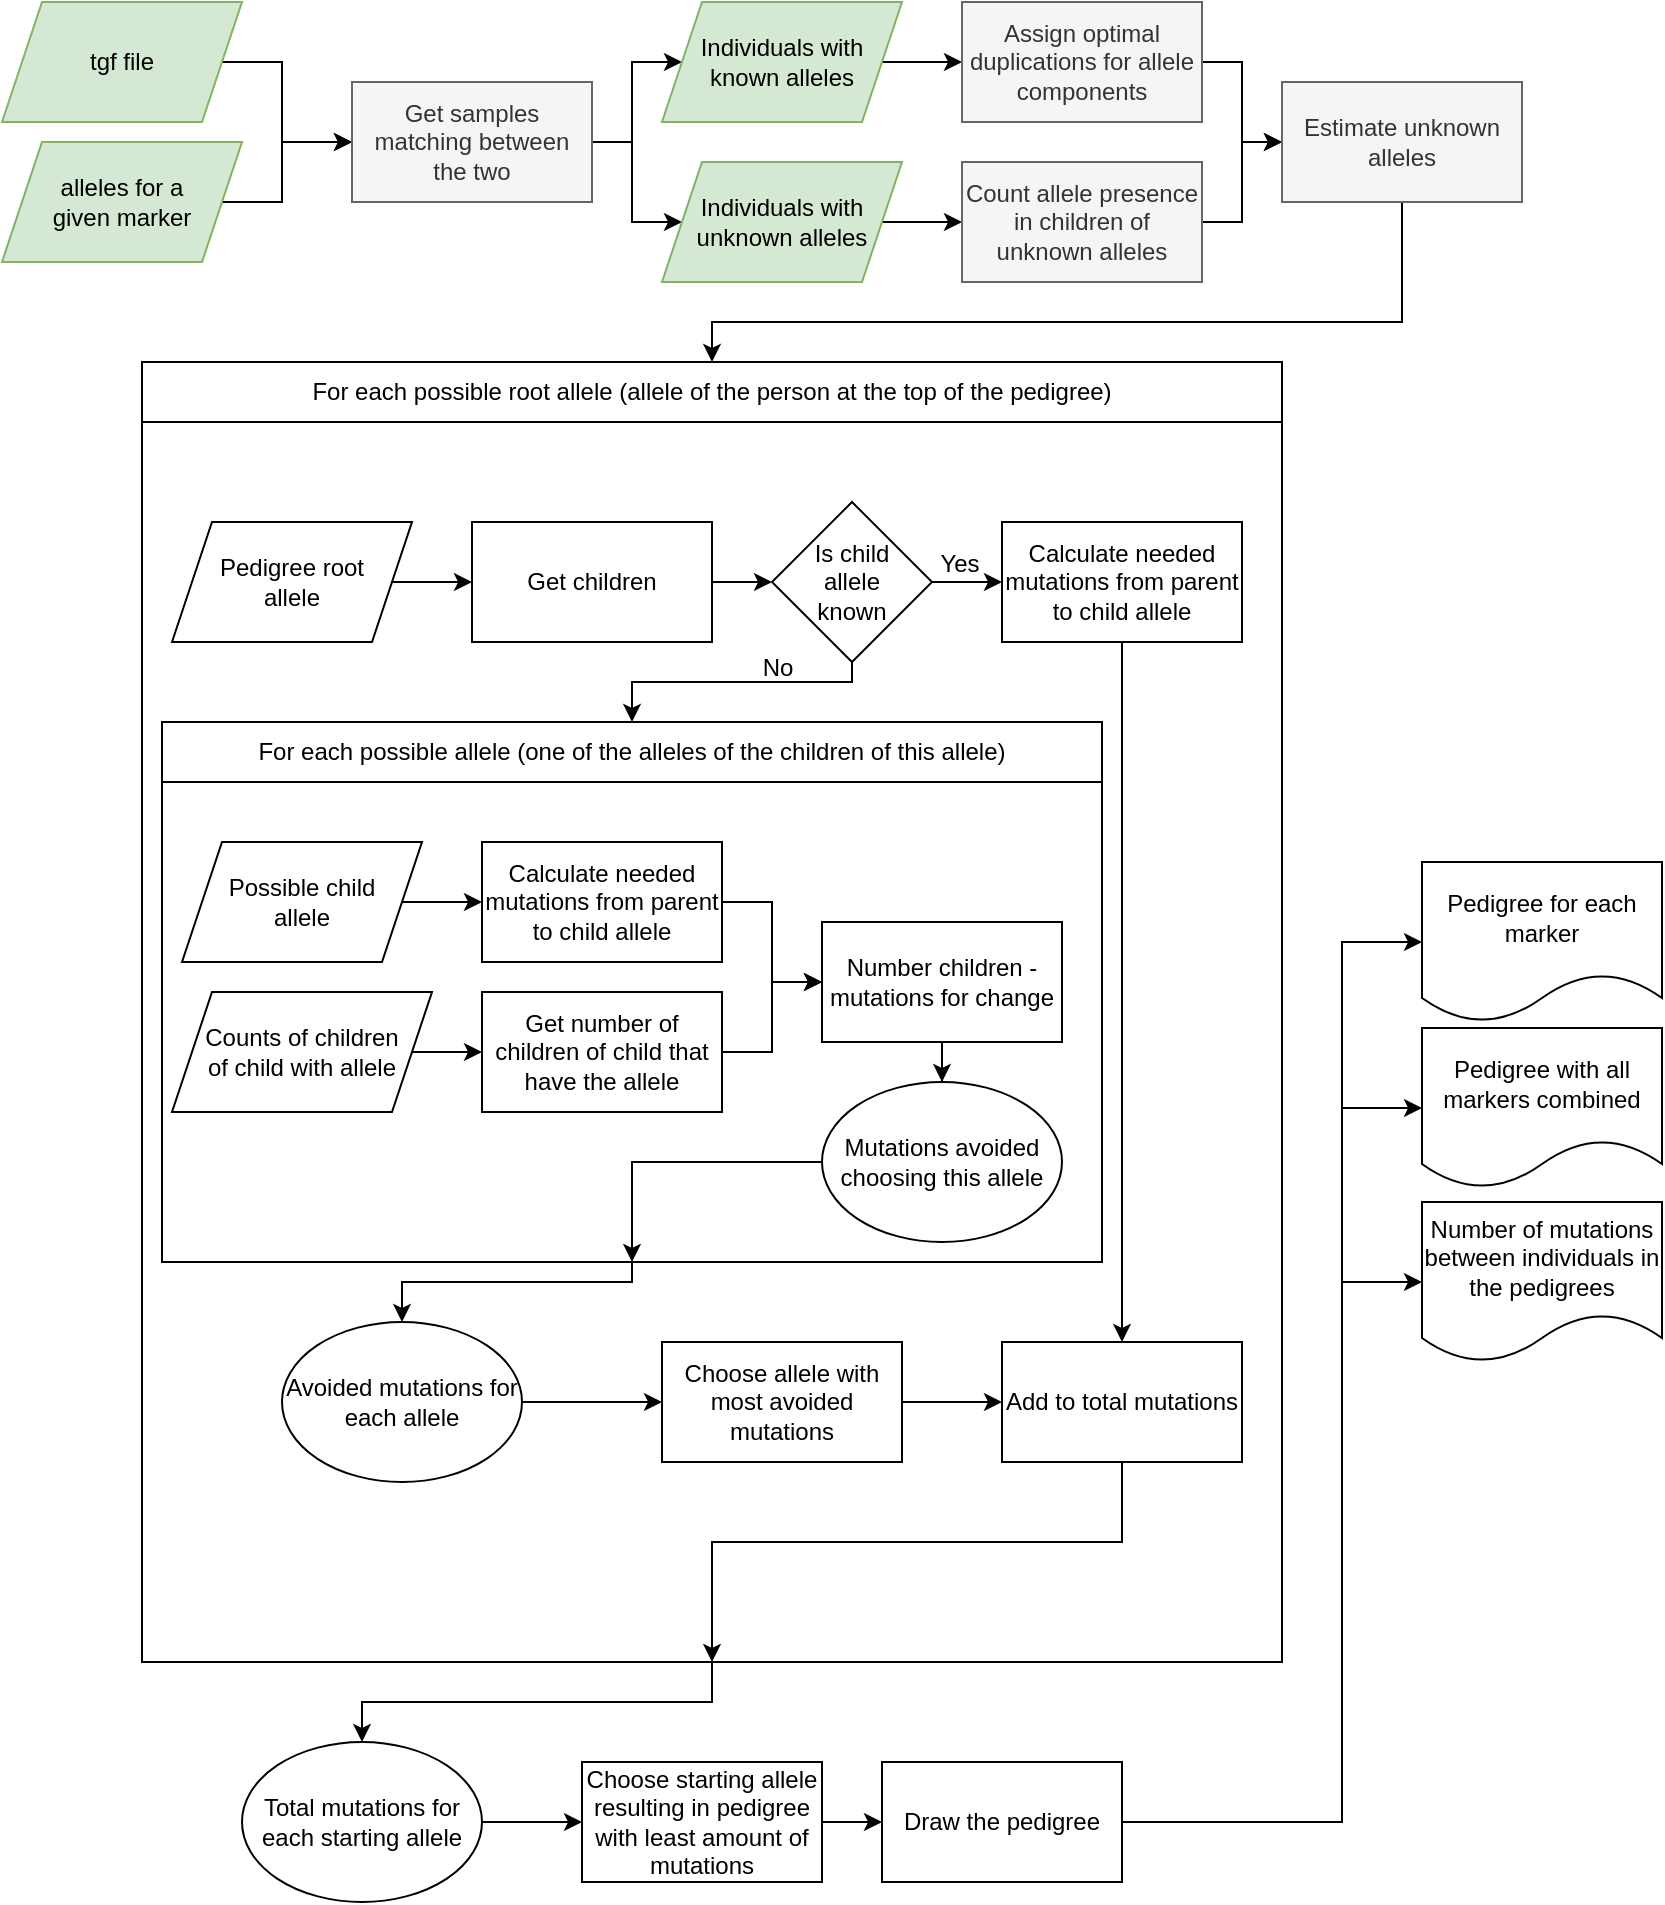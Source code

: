 <mxfile version="20.0.3" type="device"><diagram id="5iFATHU2VtIKNfDVAFXi" name="Page-1"><mxGraphModel dx="1673" dy="896" grid="1" gridSize="10" guides="1" tooltips="1" connect="1" arrows="1" fold="1" page="1" pageScale="1" pageWidth="850" pageHeight="1100" math="0" shadow="0"><root><mxCell id="0"/><mxCell id="1" parent="0"/><mxCell id="Pyik3U-NnSSjQ0JW-5aF-74" style="edgeStyle=orthogonalEdgeStyle;rounded=0;orthogonalLoop=1;jettySize=auto;html=1;entryX=0.5;entryY=0;entryDx=0;entryDy=0;" edge="1" parent="1" source="Pyik3U-NnSSjQ0JW-5aF-32" target="Pyik3U-NnSSjQ0JW-5aF-73"><mxGeometry relative="1" as="geometry"><Array as="points"><mxPoint x="405" y="960"/><mxPoint x="230" y="960"/></Array></mxGeometry></mxCell><mxCell id="Pyik3U-NnSSjQ0JW-5aF-32" value="" style="rounded=0;whiteSpace=wrap;html=1;fillColor=none;" vertex="1" parent="1"><mxGeometry x="120" y="290" width="570" height="650" as="geometry"/></mxCell><mxCell id="Pyik3U-NnSSjQ0JW-5aF-4" style="edgeStyle=orthogonalEdgeStyle;rounded=0;orthogonalLoop=1;jettySize=auto;html=1;entryX=0;entryY=0.5;entryDx=0;entryDy=0;" edge="1" parent="1" source="Pyik3U-NnSSjQ0JW-5aF-1" target="Pyik3U-NnSSjQ0JW-5aF-3"><mxGeometry relative="1" as="geometry"><Array as="points"><mxPoint x="190" y="140"/><mxPoint x="190" y="180"/></Array></mxGeometry></mxCell><mxCell id="Pyik3U-NnSSjQ0JW-5aF-1" value="tgf file" style="shape=parallelogram;perimeter=parallelogramPerimeter;whiteSpace=wrap;html=1;fixedSize=1;fillColor=#d5e8d4;strokeColor=#82b366;" vertex="1" parent="1"><mxGeometry x="50" y="110" width="120" height="60" as="geometry"/></mxCell><mxCell id="Pyik3U-NnSSjQ0JW-5aF-5" style="edgeStyle=orthogonalEdgeStyle;rounded=0;orthogonalLoop=1;jettySize=auto;html=1;entryX=0;entryY=0.5;entryDx=0;entryDy=0;" edge="1" parent="1" source="Pyik3U-NnSSjQ0JW-5aF-2" target="Pyik3U-NnSSjQ0JW-5aF-3"><mxGeometry relative="1" as="geometry"><Array as="points"><mxPoint x="190" y="210"/><mxPoint x="190" y="180"/></Array></mxGeometry></mxCell><mxCell id="Pyik3U-NnSSjQ0JW-5aF-2" value="alleles for a &lt;br&gt;given marker" style="shape=parallelogram;perimeter=parallelogramPerimeter;whiteSpace=wrap;html=1;fixedSize=1;fillColor=#d5e8d4;strokeColor=#82b366;" vertex="1" parent="1"><mxGeometry x="50" y="180" width="120" height="60" as="geometry"/></mxCell><mxCell id="Pyik3U-NnSSjQ0JW-5aF-22" style="edgeStyle=orthogonalEdgeStyle;rounded=0;orthogonalLoop=1;jettySize=auto;html=1;entryX=0;entryY=0.5;entryDx=0;entryDy=0;" edge="1" parent="1" source="Pyik3U-NnSSjQ0JW-5aF-3" target="Pyik3U-NnSSjQ0JW-5aF-14"><mxGeometry relative="1" as="geometry"/></mxCell><mxCell id="Pyik3U-NnSSjQ0JW-5aF-23" style="edgeStyle=orthogonalEdgeStyle;rounded=0;orthogonalLoop=1;jettySize=auto;html=1;entryX=0;entryY=0.5;entryDx=0;entryDy=0;" edge="1" parent="1" source="Pyik3U-NnSSjQ0JW-5aF-3" target="Pyik3U-NnSSjQ0JW-5aF-15"><mxGeometry relative="1" as="geometry"/></mxCell><mxCell id="Pyik3U-NnSSjQ0JW-5aF-3" value="Get samples matching between &lt;br&gt;the two" style="rounded=0;whiteSpace=wrap;html=1;fillColor=#f5f5f5;strokeColor=#666666;fontColor=#333333;" vertex="1" parent="1"><mxGeometry x="225" y="150" width="120" height="60" as="geometry"/></mxCell><mxCell id="Pyik3U-NnSSjQ0JW-5aF-41" style="edgeStyle=orthogonalEdgeStyle;rounded=0;orthogonalLoop=1;jettySize=auto;html=1;entryX=0;entryY=0.5;entryDx=0;entryDy=0;" edge="1" parent="1" source="Pyik3U-NnSSjQ0JW-5aF-13" target="Pyik3U-NnSSjQ0JW-5aF-35"><mxGeometry relative="1" as="geometry"/></mxCell><mxCell id="Pyik3U-NnSSjQ0JW-5aF-13" value="Pedigree root &lt;br&gt;allele" style="shape=parallelogram;perimeter=parallelogramPerimeter;whiteSpace=wrap;html=1;fixedSize=1;" vertex="1" parent="1"><mxGeometry x="135" y="370" width="120" height="60" as="geometry"/></mxCell><mxCell id="Pyik3U-NnSSjQ0JW-5aF-24" style="edgeStyle=orthogonalEdgeStyle;rounded=0;orthogonalLoop=1;jettySize=auto;html=1;entryX=0;entryY=0.5;entryDx=0;entryDy=0;" edge="1" parent="1" source="Pyik3U-NnSSjQ0JW-5aF-14" target="Pyik3U-NnSSjQ0JW-5aF-17"><mxGeometry relative="1" as="geometry"/></mxCell><mxCell id="Pyik3U-NnSSjQ0JW-5aF-14" value="Individuals with known alleles" style="shape=parallelogram;perimeter=parallelogramPerimeter;whiteSpace=wrap;html=1;fixedSize=1;fillColor=#d5e8d4;strokeColor=#82b366;" vertex="1" parent="1"><mxGeometry x="380" y="110" width="120" height="60" as="geometry"/></mxCell><mxCell id="Pyik3U-NnSSjQ0JW-5aF-26" style="edgeStyle=orthogonalEdgeStyle;rounded=0;orthogonalLoop=1;jettySize=auto;html=1;entryX=0;entryY=0.5;entryDx=0;entryDy=0;" edge="1" parent="1" source="Pyik3U-NnSSjQ0JW-5aF-15" target="Pyik3U-NnSSjQ0JW-5aF-25"><mxGeometry relative="1" as="geometry"/></mxCell><mxCell id="Pyik3U-NnSSjQ0JW-5aF-15" value="Individuals with unknown alleles" style="shape=parallelogram;perimeter=parallelogramPerimeter;whiteSpace=wrap;html=1;fixedSize=1;fillColor=#d5e8d4;strokeColor=#82b366;" vertex="1" parent="1"><mxGeometry x="380" y="190" width="120" height="60" as="geometry"/></mxCell><mxCell id="Pyik3U-NnSSjQ0JW-5aF-30" style="edgeStyle=orthogonalEdgeStyle;rounded=0;orthogonalLoop=1;jettySize=auto;html=1;" edge="1" parent="1" source="Pyik3U-NnSSjQ0JW-5aF-17" target="Pyik3U-NnSSjQ0JW-5aF-29"><mxGeometry relative="1" as="geometry"/></mxCell><mxCell id="Pyik3U-NnSSjQ0JW-5aF-17" value="Assign optimal duplications for allele components" style="rounded=0;whiteSpace=wrap;html=1;fillColor=#f5f5f5;fontColor=#333333;strokeColor=#666666;" vertex="1" parent="1"><mxGeometry x="530" y="110" width="120" height="60" as="geometry"/></mxCell><mxCell id="Pyik3U-NnSSjQ0JW-5aF-31" style="edgeStyle=orthogonalEdgeStyle;rounded=0;orthogonalLoop=1;jettySize=auto;html=1;entryX=0;entryY=0.5;entryDx=0;entryDy=0;" edge="1" parent="1" source="Pyik3U-NnSSjQ0JW-5aF-25" target="Pyik3U-NnSSjQ0JW-5aF-29"><mxGeometry relative="1" as="geometry"/></mxCell><mxCell id="Pyik3U-NnSSjQ0JW-5aF-25" value="Count allele presence in children of unknown alleles" style="rounded=0;whiteSpace=wrap;html=1;fillColor=#f5f5f5;fontColor=#333333;strokeColor=#666666;" vertex="1" parent="1"><mxGeometry x="530" y="190" width="120" height="60" as="geometry"/></mxCell><mxCell id="Pyik3U-NnSSjQ0JW-5aF-60" style="edgeStyle=orthogonalEdgeStyle;rounded=0;orthogonalLoop=1;jettySize=auto;html=1;entryX=0.5;entryY=0;entryDx=0;entryDy=0;" edge="1" parent="1" source="Pyik3U-NnSSjQ0JW-5aF-29" target="Pyik3U-NnSSjQ0JW-5aF-33"><mxGeometry relative="1" as="geometry"><Array as="points"><mxPoint x="750" y="270"/><mxPoint x="405" y="270"/></Array></mxGeometry></mxCell><mxCell id="Pyik3U-NnSSjQ0JW-5aF-29" value="Estimate unknown alleles" style="rounded=0;whiteSpace=wrap;html=1;fillColor=#f5f5f5;fontColor=#333333;strokeColor=#666666;" vertex="1" parent="1"><mxGeometry x="690" y="150" width="120" height="60" as="geometry"/></mxCell><mxCell id="Pyik3U-NnSSjQ0JW-5aF-33" value="For each possible root allele (allele of the person at the top of the pedigree)" style="rounded=0;whiteSpace=wrap;html=1;fillColor=none;" vertex="1" parent="1"><mxGeometry x="120" y="290" width="570" height="30" as="geometry"/></mxCell><mxCell id="Pyik3U-NnSSjQ0JW-5aF-40" style="edgeStyle=orthogonalEdgeStyle;rounded=0;orthogonalLoop=1;jettySize=auto;html=1;entryX=0;entryY=0.5;entryDx=0;entryDy=0;" edge="1" parent="1" source="Pyik3U-NnSSjQ0JW-5aF-35" target="Pyik3U-NnSSjQ0JW-5aF-39"><mxGeometry relative="1" as="geometry"/></mxCell><mxCell id="Pyik3U-NnSSjQ0JW-5aF-35" value="Get children" style="rounded=0;whiteSpace=wrap;html=1;fillColor=none;" vertex="1" parent="1"><mxGeometry x="285" y="370" width="120" height="60" as="geometry"/></mxCell><mxCell id="Pyik3U-NnSSjQ0JW-5aF-63" style="edgeStyle=orthogonalEdgeStyle;rounded=0;orthogonalLoop=1;jettySize=auto;html=1;exitX=0.5;exitY=1;exitDx=0;exitDy=0;entryX=0.5;entryY=0;entryDx=0;entryDy=0;" edge="1" parent="1" source="Pyik3U-NnSSjQ0JW-5aF-37" target="Pyik3U-NnSSjQ0JW-5aF-62"><mxGeometry relative="1" as="geometry"><Array as="points"><mxPoint x="365" y="750"/><mxPoint x="250" y="750"/></Array></mxGeometry></mxCell><mxCell id="Pyik3U-NnSSjQ0JW-5aF-37" value="" style="rounded=0;whiteSpace=wrap;html=1;fillColor=none;" vertex="1" parent="1"><mxGeometry x="130" y="470" width="470" height="270" as="geometry"/></mxCell><mxCell id="Pyik3U-NnSSjQ0JW-5aF-43" value="" style="edgeStyle=orthogonalEdgeStyle;rounded=0;orthogonalLoop=1;jettySize=auto;html=1;" edge="1" parent="1" source="Pyik3U-NnSSjQ0JW-5aF-38" target="Pyik3U-NnSSjQ0JW-5aF-42"><mxGeometry relative="1" as="geometry"/></mxCell><mxCell id="Pyik3U-NnSSjQ0JW-5aF-38" value="Possible child &lt;br&gt;allele" style="shape=parallelogram;perimeter=parallelogramPerimeter;whiteSpace=wrap;html=1;fixedSize=1;fillColor=none;" vertex="1" parent="1"><mxGeometry x="140" y="530" width="120" height="60" as="geometry"/></mxCell><mxCell id="Pyik3U-NnSSjQ0JW-5aF-57" style="edgeStyle=orthogonalEdgeStyle;rounded=0;orthogonalLoop=1;jettySize=auto;html=1;entryX=0;entryY=0.5;entryDx=0;entryDy=0;" edge="1" parent="1" source="Pyik3U-NnSSjQ0JW-5aF-39" target="Pyik3U-NnSSjQ0JW-5aF-56"><mxGeometry relative="1" as="geometry"/></mxCell><mxCell id="Pyik3U-NnSSjQ0JW-5aF-59" style="edgeStyle=orthogonalEdgeStyle;rounded=0;orthogonalLoop=1;jettySize=auto;html=1;entryX=0.5;entryY=0;entryDx=0;entryDy=0;" edge="1" parent="1" source="Pyik3U-NnSSjQ0JW-5aF-39" target="Pyik3U-NnSSjQ0JW-5aF-55"><mxGeometry relative="1" as="geometry"><Array as="points"><mxPoint x="475" y="450"/><mxPoint x="365" y="450"/></Array></mxGeometry></mxCell><mxCell id="Pyik3U-NnSSjQ0JW-5aF-39" value="Is child &lt;br&gt;allele &lt;br&gt;known" style="rhombus;whiteSpace=wrap;html=1;fillColor=none;" vertex="1" parent="1"><mxGeometry x="435" y="360" width="80" height="80" as="geometry"/></mxCell><mxCell id="Pyik3U-NnSSjQ0JW-5aF-50" style="edgeStyle=orthogonalEdgeStyle;rounded=0;orthogonalLoop=1;jettySize=auto;html=1;entryX=0;entryY=0.5;entryDx=0;entryDy=0;" edge="1" parent="1" source="Pyik3U-NnSSjQ0JW-5aF-42" target="Pyik3U-NnSSjQ0JW-5aF-48"><mxGeometry relative="1" as="geometry"/></mxCell><mxCell id="Pyik3U-NnSSjQ0JW-5aF-42" value="Calculate needed mutations from parent to child allele" style="whiteSpace=wrap;html=1;fillColor=none;" vertex="1" parent="1"><mxGeometry x="290" y="530" width="120" height="60" as="geometry"/></mxCell><mxCell id="Pyik3U-NnSSjQ0JW-5aF-51" style="edgeStyle=orthogonalEdgeStyle;rounded=0;orthogonalLoop=1;jettySize=auto;html=1;entryX=0;entryY=0.5;entryDx=0;entryDy=0;" edge="1" parent="1" source="Pyik3U-NnSSjQ0JW-5aF-44" target="Pyik3U-NnSSjQ0JW-5aF-48"><mxGeometry relative="1" as="geometry"/></mxCell><mxCell id="Pyik3U-NnSSjQ0JW-5aF-44" value="Get number of children of child that have the allele" style="rounded=0;whiteSpace=wrap;html=1;fillColor=none;" vertex="1" parent="1"><mxGeometry x="290" y="605" width="120" height="60" as="geometry"/></mxCell><mxCell id="Pyik3U-NnSSjQ0JW-5aF-46" style="edgeStyle=orthogonalEdgeStyle;rounded=0;orthogonalLoop=1;jettySize=auto;html=1;entryX=0;entryY=0.5;entryDx=0;entryDy=0;" edge="1" parent="1" source="Pyik3U-NnSSjQ0JW-5aF-45" target="Pyik3U-NnSSjQ0JW-5aF-44"><mxGeometry relative="1" as="geometry"/></mxCell><mxCell id="Pyik3U-NnSSjQ0JW-5aF-45" value="Counts of children &lt;br&gt;of child with allele" style="shape=parallelogram;perimeter=parallelogramPerimeter;whiteSpace=wrap;html=1;fixedSize=1;fillColor=none;" vertex="1" parent="1"><mxGeometry x="135" y="605" width="130" height="60" as="geometry"/></mxCell><mxCell id="Pyik3U-NnSSjQ0JW-5aF-54" style="edgeStyle=orthogonalEdgeStyle;rounded=0;orthogonalLoop=1;jettySize=auto;html=1;entryX=0.5;entryY=0;entryDx=0;entryDy=0;" edge="1" parent="1" source="Pyik3U-NnSSjQ0JW-5aF-48" target="Pyik3U-NnSSjQ0JW-5aF-53"><mxGeometry relative="1" as="geometry"/></mxCell><mxCell id="Pyik3U-NnSSjQ0JW-5aF-48" value="Number children - mutations for change" style="rounded=0;whiteSpace=wrap;html=1;fillColor=none;" vertex="1" parent="1"><mxGeometry x="460" y="570" width="120" height="60" as="geometry"/></mxCell><mxCell id="Pyik3U-NnSSjQ0JW-5aF-61" style="edgeStyle=orthogonalEdgeStyle;rounded=0;orthogonalLoop=1;jettySize=auto;html=1;entryX=0.5;entryY=1;entryDx=0;entryDy=0;" edge="1" parent="1" source="Pyik3U-NnSSjQ0JW-5aF-53" target="Pyik3U-NnSSjQ0JW-5aF-37"><mxGeometry relative="1" as="geometry"><Array as="points"><mxPoint x="365" y="690"/></Array></mxGeometry></mxCell><mxCell id="Pyik3U-NnSSjQ0JW-5aF-53" value="Mutations avoided choosing this allele" style="ellipse;whiteSpace=wrap;html=1;fillColor=none;" vertex="1" parent="1"><mxGeometry x="460" y="650" width="120" height="80" as="geometry"/></mxCell><mxCell id="Pyik3U-NnSSjQ0JW-5aF-55" value="For each possible allele (one of the alleles of the children of this allele)" style="rounded=0;whiteSpace=wrap;html=1;fillColor=none;" vertex="1" parent="1"><mxGeometry x="130" y="470" width="470" height="30" as="geometry"/></mxCell><mxCell id="Pyik3U-NnSSjQ0JW-5aF-67" style="edgeStyle=orthogonalEdgeStyle;rounded=0;orthogonalLoop=1;jettySize=auto;html=1;" edge="1" parent="1" source="Pyik3U-NnSSjQ0JW-5aF-56" target="Pyik3U-NnSSjQ0JW-5aF-66"><mxGeometry relative="1" as="geometry"/></mxCell><mxCell id="Pyik3U-NnSSjQ0JW-5aF-56" value="Calculate needed mutations from parent to child allele" style="whiteSpace=wrap;html=1;fillColor=none;" vertex="1" parent="1"><mxGeometry x="550" y="370" width="120" height="60" as="geometry"/></mxCell><mxCell id="Pyik3U-NnSSjQ0JW-5aF-65" style="edgeStyle=orthogonalEdgeStyle;rounded=0;orthogonalLoop=1;jettySize=auto;html=1;entryX=0;entryY=0.5;entryDx=0;entryDy=0;" edge="1" parent="1" source="Pyik3U-NnSSjQ0JW-5aF-62" target="Pyik3U-NnSSjQ0JW-5aF-64"><mxGeometry relative="1" as="geometry"/></mxCell><mxCell id="Pyik3U-NnSSjQ0JW-5aF-62" value="Avoided mutations for each allele" style="ellipse;whiteSpace=wrap;html=1;fillColor=none;" vertex="1" parent="1"><mxGeometry x="190" y="770" width="120" height="80" as="geometry"/></mxCell><mxCell id="Pyik3U-NnSSjQ0JW-5aF-68" style="edgeStyle=orthogonalEdgeStyle;rounded=0;orthogonalLoop=1;jettySize=auto;html=1;" edge="1" parent="1" source="Pyik3U-NnSSjQ0JW-5aF-64" target="Pyik3U-NnSSjQ0JW-5aF-66"><mxGeometry relative="1" as="geometry"/></mxCell><mxCell id="Pyik3U-NnSSjQ0JW-5aF-64" value="Choose allele with most avoided mutations" style="rounded=0;whiteSpace=wrap;html=1;fillColor=none;" vertex="1" parent="1"><mxGeometry x="380" y="780" width="120" height="60" as="geometry"/></mxCell><mxCell id="Pyik3U-NnSSjQ0JW-5aF-75" style="edgeStyle=orthogonalEdgeStyle;rounded=0;orthogonalLoop=1;jettySize=auto;html=1;entryX=0.5;entryY=1;entryDx=0;entryDy=0;" edge="1" parent="1" source="Pyik3U-NnSSjQ0JW-5aF-66" target="Pyik3U-NnSSjQ0JW-5aF-32"><mxGeometry relative="1" as="geometry"><Array as="points"><mxPoint x="610" y="880"/><mxPoint x="405" y="880"/></Array></mxGeometry></mxCell><mxCell id="Pyik3U-NnSSjQ0JW-5aF-66" value="Add to total mutations" style="rounded=0;whiteSpace=wrap;html=1;fillColor=none;" vertex="1" parent="1"><mxGeometry x="550" y="780" width="120" height="60" as="geometry"/></mxCell><mxCell id="Pyik3U-NnSSjQ0JW-5aF-69" value="Yes" style="text;html=1;strokeColor=none;fillColor=none;align=center;verticalAlign=middle;whiteSpace=wrap;rounded=0;" vertex="1" parent="1"><mxGeometry x="499" y="376" width="60" height="30" as="geometry"/></mxCell><mxCell id="Pyik3U-NnSSjQ0JW-5aF-70" value="No" style="text;html=1;strokeColor=none;fillColor=none;align=center;verticalAlign=middle;whiteSpace=wrap;rounded=0;" vertex="1" parent="1"><mxGeometry x="408" y="428" width="60" height="30" as="geometry"/></mxCell><mxCell id="Pyik3U-NnSSjQ0JW-5aF-78" value="" style="edgeStyle=orthogonalEdgeStyle;rounded=0;orthogonalLoop=1;jettySize=auto;html=1;" edge="1" parent="1" source="Pyik3U-NnSSjQ0JW-5aF-73" target="Pyik3U-NnSSjQ0JW-5aF-77"><mxGeometry relative="1" as="geometry"/></mxCell><mxCell id="Pyik3U-NnSSjQ0JW-5aF-73" value="Total mutations for each starting allele" style="ellipse;whiteSpace=wrap;html=1;fillColor=none;" vertex="1" parent="1"><mxGeometry x="170" y="980" width="120" height="80" as="geometry"/></mxCell><mxCell id="Pyik3U-NnSSjQ0JW-5aF-80" style="edgeStyle=orthogonalEdgeStyle;rounded=0;orthogonalLoop=1;jettySize=auto;html=1;entryX=0;entryY=0.5;entryDx=0;entryDy=0;" edge="1" parent="1" source="Pyik3U-NnSSjQ0JW-5aF-77" target="Pyik3U-NnSSjQ0JW-5aF-79"><mxGeometry relative="1" as="geometry"/></mxCell><mxCell id="Pyik3U-NnSSjQ0JW-5aF-77" value="Choose starting allele resulting in pedigree with least amount of mutations" style="whiteSpace=wrap;html=1;fillColor=none;" vertex="1" parent="1"><mxGeometry x="340" y="990" width="120" height="60" as="geometry"/></mxCell><mxCell id="Pyik3U-NnSSjQ0JW-5aF-84" style="edgeStyle=orthogonalEdgeStyle;rounded=0;orthogonalLoop=1;jettySize=auto;html=1;entryX=0;entryY=0.5;entryDx=0;entryDy=0;" edge="1" parent="1" source="Pyik3U-NnSSjQ0JW-5aF-79" target="Pyik3U-NnSSjQ0JW-5aF-81"><mxGeometry relative="1" as="geometry"><Array as="points"><mxPoint x="720" y="1020"/><mxPoint x="720" y="580"/></Array></mxGeometry></mxCell><mxCell id="Pyik3U-NnSSjQ0JW-5aF-85" style="edgeStyle=orthogonalEdgeStyle;rounded=0;orthogonalLoop=1;jettySize=auto;html=1;entryX=0;entryY=0.5;entryDx=0;entryDy=0;" edge="1" parent="1" source="Pyik3U-NnSSjQ0JW-5aF-79" target="Pyik3U-NnSSjQ0JW-5aF-82"><mxGeometry relative="1" as="geometry"><Array as="points"><mxPoint x="720" y="1020"/><mxPoint x="720" y="663"/></Array></mxGeometry></mxCell><mxCell id="Pyik3U-NnSSjQ0JW-5aF-86" style="edgeStyle=orthogonalEdgeStyle;rounded=0;orthogonalLoop=1;jettySize=auto;html=1;entryX=0;entryY=0.5;entryDx=0;entryDy=0;" edge="1" parent="1" source="Pyik3U-NnSSjQ0JW-5aF-79" target="Pyik3U-NnSSjQ0JW-5aF-83"><mxGeometry relative="1" as="geometry"><Array as="points"><mxPoint x="720" y="1020"/><mxPoint x="720" y="750"/></Array></mxGeometry></mxCell><mxCell id="Pyik3U-NnSSjQ0JW-5aF-79" value="Draw the pedigree" style="rounded=0;whiteSpace=wrap;html=1;fillColor=none;" vertex="1" parent="1"><mxGeometry x="490" y="990" width="120" height="60" as="geometry"/></mxCell><mxCell id="Pyik3U-NnSSjQ0JW-5aF-81" value="Pedigree for each marker" style="shape=document;whiteSpace=wrap;html=1;boundedLbl=1;fillColor=none;" vertex="1" parent="1"><mxGeometry x="760" y="540" width="120" height="80" as="geometry"/></mxCell><mxCell id="Pyik3U-NnSSjQ0JW-5aF-82" value="Pedigree with all markers combined" style="shape=document;whiteSpace=wrap;html=1;boundedLbl=1;fillColor=none;" vertex="1" parent="1"><mxGeometry x="760" y="623" width="120" height="80" as="geometry"/></mxCell><mxCell id="Pyik3U-NnSSjQ0JW-5aF-83" value="Number of mutations between individuals in the pedigrees" style="shape=document;whiteSpace=wrap;html=1;boundedLbl=1;fillColor=none;" vertex="1" parent="1"><mxGeometry x="760" y="710" width="120" height="80" as="geometry"/></mxCell></root></mxGraphModel></diagram></mxfile>